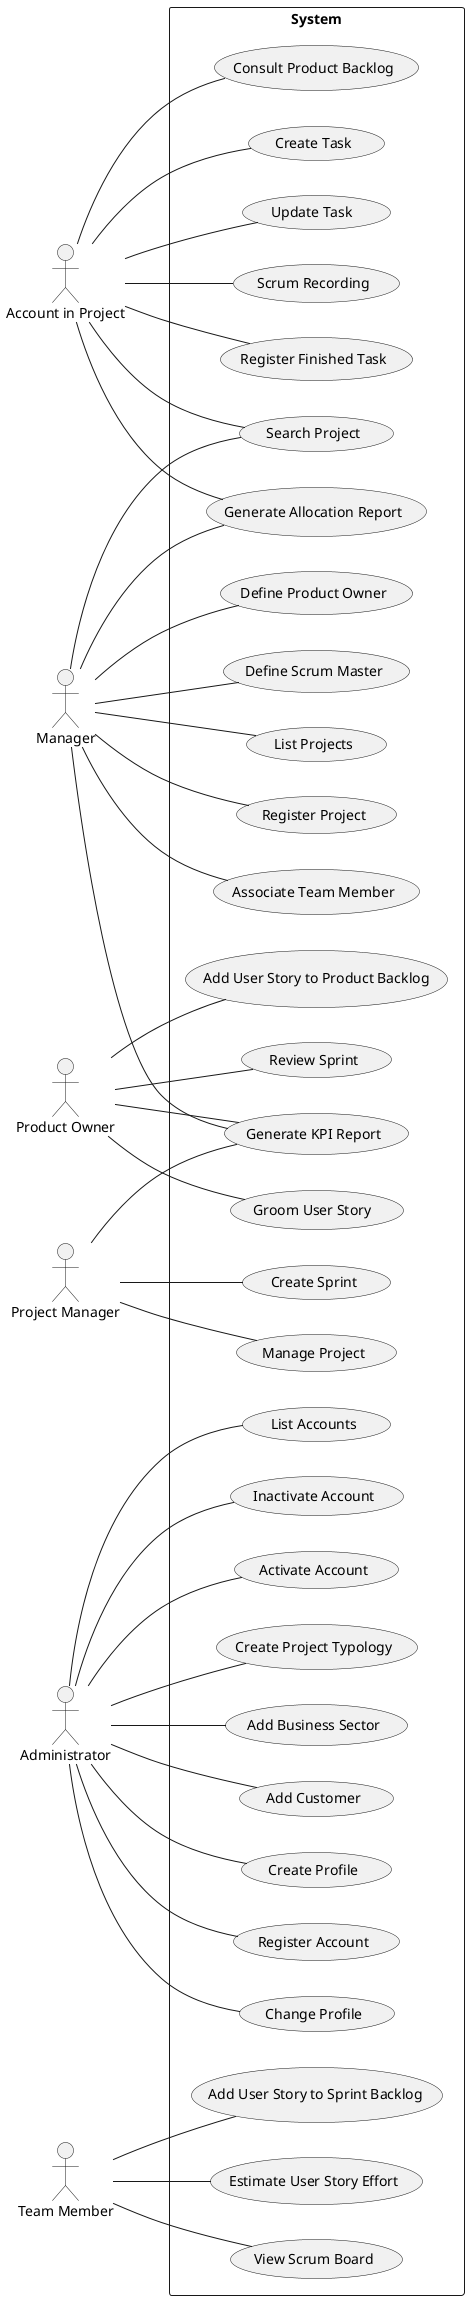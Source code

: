 @startuml

left to right direction
actor "Account in Project" as acc
actor "Manager" as mg
actor "Product Owner" as po
actor "Project Manager" as pm
actor "Administrator" as admin
actor "Team Member" as tm

rectangle System {
  usecase "Create Profile" as US001
  usecase "Register Account" as US002
  usecase "Change Profile" as US003
  usecase "List Accounts" as US004
  usecase "Inactivate Account" as US005
  usecase "Activate Account" as US006
  usecase "Create Project Typology" as US007
  usecase "Add Business Sector" as US008
  usecase "Add Customer" as US009
  usecase "Register Project" as US010
  usecase "Associate Team Member" as US011
  usecase "Define Product Owner" as US012
  usecase "Define Scrum Master" as US013
  usecase "Generate Allocation Report" as US01416
  usecase "List Projects" as US015
  usecase "Create User Story" as US017
  usecase "Add User Story to Product Backlog" as US017
  usecase "Consult Product Backlog" as US018
  usecase "Create Sprint" as US019
  usecase "Add User Story to Sprint Backlog" as US020
  usecase "Estimate User Story Effort" as US021
  usecase "View Scrum Board" as US022


  usecase "Manage Project" as UC2
  usecase "Search Project" as UC3
  usecase "Groom User Story " as UC6
  usecase "Review Sprint" as UC7
  usecase "Create Task" as UC8
  usecase "Update Task " as UC9
  usecase "Generate KPI Report" as UC12
  usecase "Scrum Recording" as UC14
  usecase "Register Finished Task" as UC21
}

admin -- US001
admin -- US002
admin -- US003
admin -- US004
admin -- US005
admin -- US006
admin -- US007
admin -- US008
admin -- US009

mg -- US010
mg -- US011
mg -- US012
mg -- US013
mg -- US01416
mg -- US015
mg -- UC3
mg -- UC12

po -- UC12
po -- UC6
po -- UC7
po -- US017

pm -- UC12
pm -- UC2
pm -- US019

acc -- UC8
acc -- UC9
acc -- UC3
acc -- UC14
acc -- US01416
acc -- UC21
acc -- US018

tm -- US020
tm -- US021
tm -- US022


@enduml
